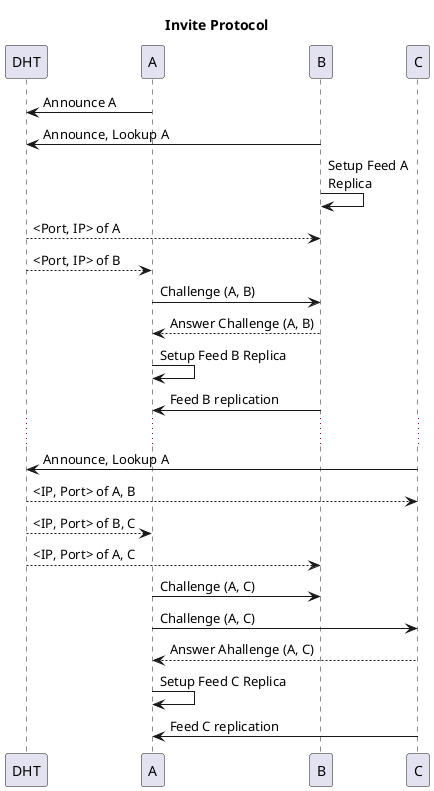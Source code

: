 @startuml
title: Invite Protocol

participant DHT order 10
participant A order 20 
participant B order 30
participant C order 40
participant C 

A -> DHT: Announce A
B -> DHT: Announce, Lookup A
B -> B: Setup Feed A \nReplica
DHT --> B: <Port, IP> of A
DHT --> A: <Port, IP> of B
A -> B: Challenge (A, B)
B --> A: Answer Challenge (A, B)
A -> A: Setup Feed B Replica
B -> A: Feed B replication

...
C -> DHT: Announce, Lookup A
DHT --> C: <IP, Port> of A, B
DHT --> A: <IP, Port> of B, C
DHT --> B: <IP, Port> of A, C
A -> B: Challenge (A, C)
A -> C: Challenge (A, C)
C --> A: Answer Ahallenge (A, C)
A -> A: Setup Feed C Replica
C -> A: Feed C replication

@enduml